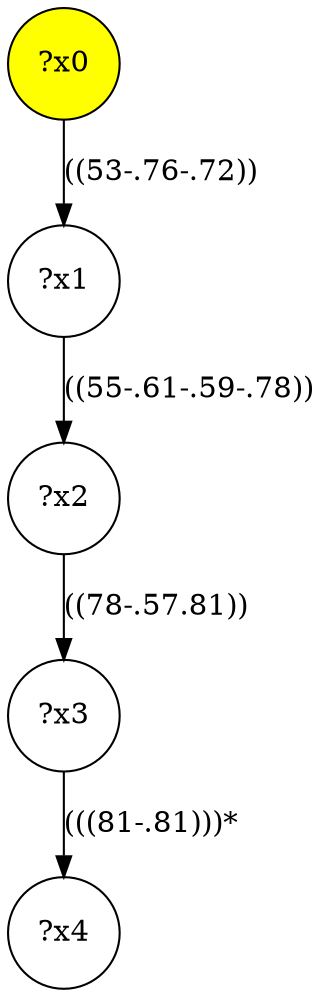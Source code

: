 digraph g {
	x0 [fillcolor="yellow", style="filled," shape=circle, label="?x0"];
	x1 [shape=circle, label="?x1"];
	x0 -> x1 [label="((53-.76-.72))"];
	x2 [shape=circle, label="?x2"];
	x1 -> x2 [label="((55-.61-.59-.78))"];
	x3 [shape=circle, label="?x3"];
	x2 -> x3 [label="((78-.57.81))"];
	x4 [shape=circle, label="?x4"];
	x3 -> x4 [label="(((81-.81)))*"];
}
